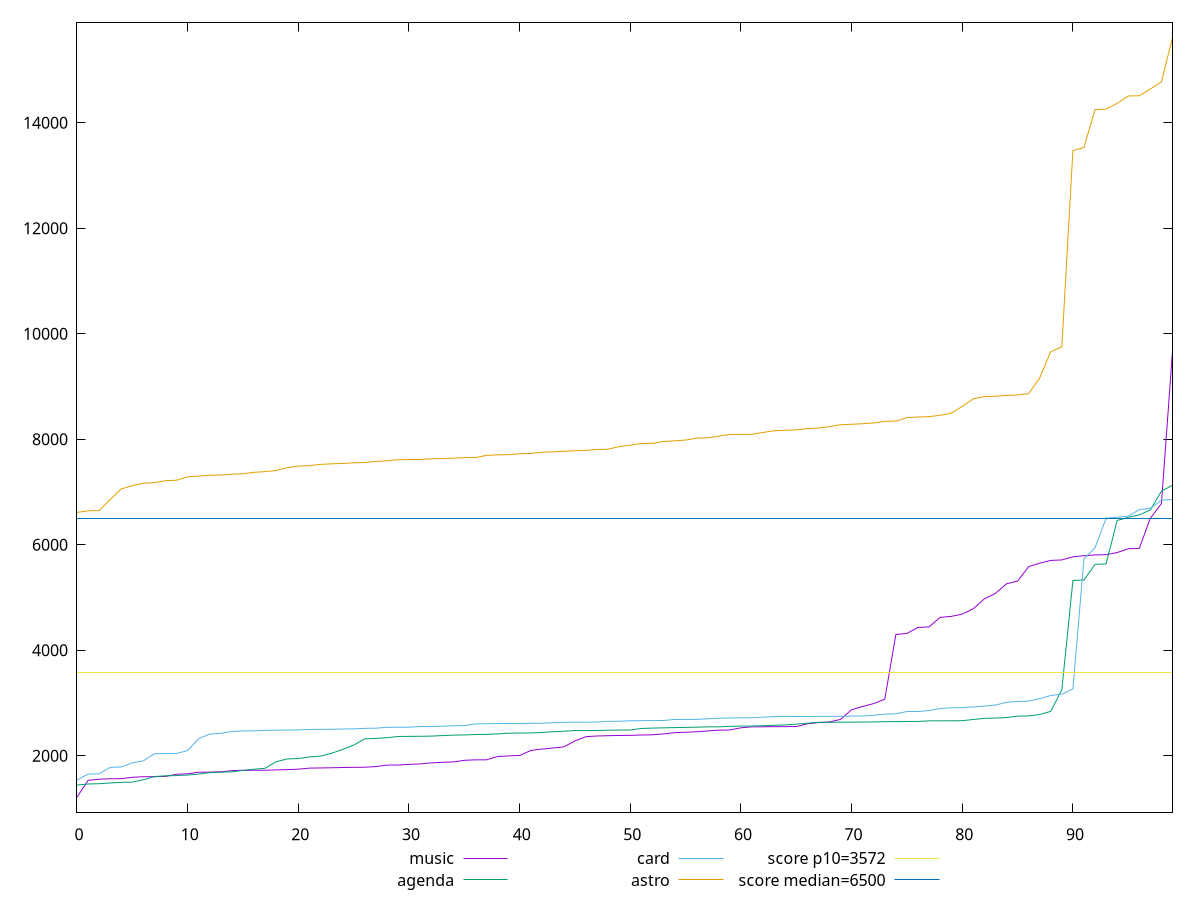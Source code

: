 reset

$music <<EOF
0 1215.082
1 1533.092
2 1555.3110000000001
3 1563.243
4 1564.986
5 1591.596
6 1602.69
7 1602.7559999999999
8 1608.168
9 1649.6860000000001
10 1657.6150000000002
11 1688.3159999999998
12 1689.4230000000002
13 1696.2525
14 1716.8905
15 1724.284
16 1724.9850000000001
17 1725.2625
18 1731.2149999999997
19 1736.7259999999999
20 1745.508
21 1765.38
22 1768.3775000000003
23 1772.241
24 1776.5860000000002
25 1780.342
26 1782.2839999999999
27 1794.342
28 1822.732
29 1824.018
30 1836.712
31 1845.0439999999999
32 1864.4199999999998
33 1875.569
34 1882.5720000000001
35 1913.0620000000001
36 1922.837
37 1922.8819999999998
38 1983.839
39 1997.511
40 2004.3080000000002
41 2099.2499999999995
42 2126.2145
43 2145.6984999999995
44 2168.912
45 2281.4700000000003
46 2361.742
47 2374.4020000000005
48 2379.866
49 2384.408
50 2386.5654999999997
51 2393.3640000000005
52 2397.1830000000004
53 2413.852
54 2437.036
55 2445.148
56 2454.562
57 2470.6400000000003
58 2484.022
59 2488.71
60 2529.774
61 2547.8599999999997
62 2548.7110000000002
63 2550.974
64 2552.1440000000002
65 2552.9550000000004
66 2603.9800000000005
67 2628.7079999999996
68 2640.082
69 2689.022
70 2873.1719999999996
71 2933.946000000001
72 2989.066
73 3072.3450000000003
74 4297.467
75 4319.359
76 4431.852
77 4441.687
78 4622.7339999999995
79 4641.314
80 4684.867
81 4787.096
82 4974.743
83 5077.834
84 5259.06
85 5309.775000000001
86 5585.008999999999
87 5649.823
88 5702.635
89 5711.727999999999
90 5769.713
91 5791.902999999998
92 5805.414999999998
93 5811.144
94 5851.796
95 5922.877999999999
96 5930.2609999999995
97 6502.828000000001
98 6779.161999999999
99 9668.05
EOF

$agenda <<EOF
0 1443.867
1 1464.5059999999999
2 1470.078
3 1483.5720000000001
4 1495.296
5 1500.12
6 1544.433
7 1605.927
8 1619.5259999999998
9 1623.566
10 1634.2679999999996
11 1652.56
12 1679.2984999999999
13 1688.8575000000003
14 1695.312
15 1721.8225000000002
16 1744.193
17 1762.9100000000003
18 1887
19 1940.2789999999995
20 1946.1599999999999
21 1977.7045000000003
22 1992.5500000000002
23 2046.8249999999998
24 2118.405
25 2201.63
26 2320.6981
27 2328.505
28 2341.442
29 2365.3960000000006
30 2367.002
31 2368.762
32 2371.943
33 2382.082
34 2390.6279999999997
35 2394.6200000000003
36 2401.798
37 2404.308
38 2413.726
39 2427.0460000000003
40 2430.5559999999996
41 2432.0919999999996
42 2441.1319999999996
43 2454.816
44 2464.99
45 2477.474
46 2477.4880000000003
47 2477.848
48 2484.808
49 2486.054
50 2488.0119999999997
51 2517.1380000000004
52 2524.149
53 2528.6360000000004
54 2533.298
55 2537.174
56 2541.4359999999997
57 2547.2920000000004
58 2548.126
59 2557.2639999999997
60 2562.932
61 2563.6580000000004
62 2569.1510000000003
63 2577.318
64 2584.6130000000003
65 2598.8559999999998
66 2616.6220000000003
67 2633.504
68 2634.5119999999997
69 2636.124
70 2637.074
71 2638.8140000000003
72 2640.7650000000003
73 2645.5640000000003
74 2646.715
75 2649.4930000000004
76 2650.4540000000006
77 2661.2900000000004
78 2662.1279999999997
79 2662.38
80 2664.4120000000003
81 2687.2309999999998
82 2708.594
83 2714.4782000000005
84 2723.392
85 2751.2259999999997
86 2753.958
87 2781.754
88 2842.075999999999
89 3252.886
90 5321.6359999999995
91 5331.889999999999
92 5626.663
93 5636.928
94 6459.857999999998
95 6518.122999999998
96 6565.942999999998
97 6658.2919999999995
98 7016.267
99 7127.810000000001
EOF

$card <<EOF
0 1538.8600000000001
1 1650.6479999999997
2 1657.817
3 1780.2930000000001
4 1787.58
5 1865.4589999999998
6 1902.5399999999995
7 2038.7575000000002
8 2040.7504999999999
9 2043.0460000000003
10 2097.8639999999996
11 2327.376
12 2410.8824999999997
13 2425.605
14 2457.335
15 2472.2569999999996
16 2472.5690000000004
17 2479.994
18 2485.258
19 2485.453
20 2490.0800000000004
21 2498.6446
22 2500.642
23 2501.779
24 2506.486
25 2509.9260000000004
26 2518.802
27 2522.4219999999996
28 2538.852
29 2540.419
30 2540.742
31 2553.542
32 2553.814
33 2560.0789999999997
34 2569.82
35 2570.62
36 2602.0739999999996
37 2607.372
38 2609.552
39 2612.059
40 2612.601
41 2614.064
42 2614.8019999999997
43 2627.486
44 2632.61
45 2636.062
46 2636.1479999999997
47 2638.9530000000004
48 2651.216
49 2654.2480000000005
50 2661.876
51 2664.6459999999993
52 2666.916
53 2667.922
54 2688.102
55 2688.1890000000003
56 2689.311
57 2700.86
58 2710.9010000000003
59 2716.642
60 2718.5670000000005
61 2720.54
62 2731.1059999999998
63 2742.4629999999997
64 2742.484
65 2743.4469999999997
66 2744.277
67 2745.717
68 2746.188
69 2747.2949999999996
70 2752.1440000000002
71 2753.166
72 2767.179
73 2787.304
74 2795.366
75 2837.736
76 2838.477
77 2856.815
78 2894.6209999999996
79 2908.7799999999997
80 2913.1859999999997
81 2925.854
82 2941.072
83 2960.707
84 3012.8730000000005
85 3028.5969999999998
86 3036.064
87 3080.478
88 3142.026
89 3166.4649999999992
90 3266.861000000001
91 5736.185999999998
92 5944.135999999999
93 6502.433000000001
94 6522.225
95 6542.076000000002
96 6666.74
97 6688.561
98 6844.959999999999
99 6858.468
EOF

$astro <<EOF
0 6613.603999999999
1 6642.062000000001
2 6647.743000000002
3 6855.2480000000005
4 7057.937000000001
5 7118.776
6 7165.379999999999
7 7177.976
8 7213.159999999998
9 7222.244
10 7286.684
11 7301.316000000001
12 7316.62
13 7320.424
14 7336.412
15 7343.888000000001
16 7372.555999999999
17 7384.737
18 7408.468000000001
19 7460.954000000001
20 7490.424
21 7497.888000000001
22 7522.8679999999995
23 7533.356000000001
24 7540.116000000002
25 7551.903999999999
26 7559.84
27 7577.508
28 7591.848
29 7611.032
30 7614.940000000001
31 7615.460000000001
32 7629.079999999999
33 7631.903999999999
34 7642.872000000001
35 7650.228000000001
36 7652.733000000001
37 7693.4079999999985
38 7703.943999999998
39 7706.360000000001
40 7723.3899999999985
41 7730.008
42 7754.227999999998
43 7759.82
44 7770.992000000001
45 7781.684000000001
46 7788.887999999998
47 7804.236
48 7810.426
49 7860.22
50 7887.132
51 7918.999999999999
52 7920.984
53 7955.984000000001
54 7968.601
55 7984.368
56 8019.016
57 8025.674000000001
58 8058.672
59 8090.818
60 8091.36
61 8092.695999999999
62 8128.299999999999
63 8160.428000000002
64 8168.589000000001
65 8175.083999999999
66 8200.915999999997
67 8211.343999999997
68 8238.532
69 8274.092
70 8283.239999999998
71 8293.424
72 8308.386999999999
73 8337.871
74 8343.635999999999
75 8409.416
76 8420.329
77 8427.4
78 8453.145
79 8490.135999999999
80 8622.292
81 8767.184
82 8808.015000000001
83 8814.486999999997
84 8830.376
85 8838.696
86 8862.970000000001
87 9162.966999999999
88 9660.910000000003
89 9748.921000000004
90 13471.998999999998
91 13529.213
92 14247.657000000001
93 14257.405000000002
94 14365.335000000001
95 14505.684000000001
96 14509.939999999999
97 14638.865999999998
98 14774.395999999999
99 15614.453
EOF

set key outside below
set xrange [0:99]
set yrange [927.0945800000002:15902.440419999999]
set trange [927.0945800000002:15902.440419999999]
set terminal svg size 640, 560 enhanced background rgb 'white'
set output "reports/report_00028_2021-02-24T12-49-42.674Z/first-cpu-idle/comparison/sorted/all_raw.svg"

plot $music title "music" with line, \
     $agenda title "agenda" with line, \
     $card title "card" with line, \
     $astro title "astro" with line, \
     3572 title "score p10=3572", \
     6500 title "score median=6500"

reset
